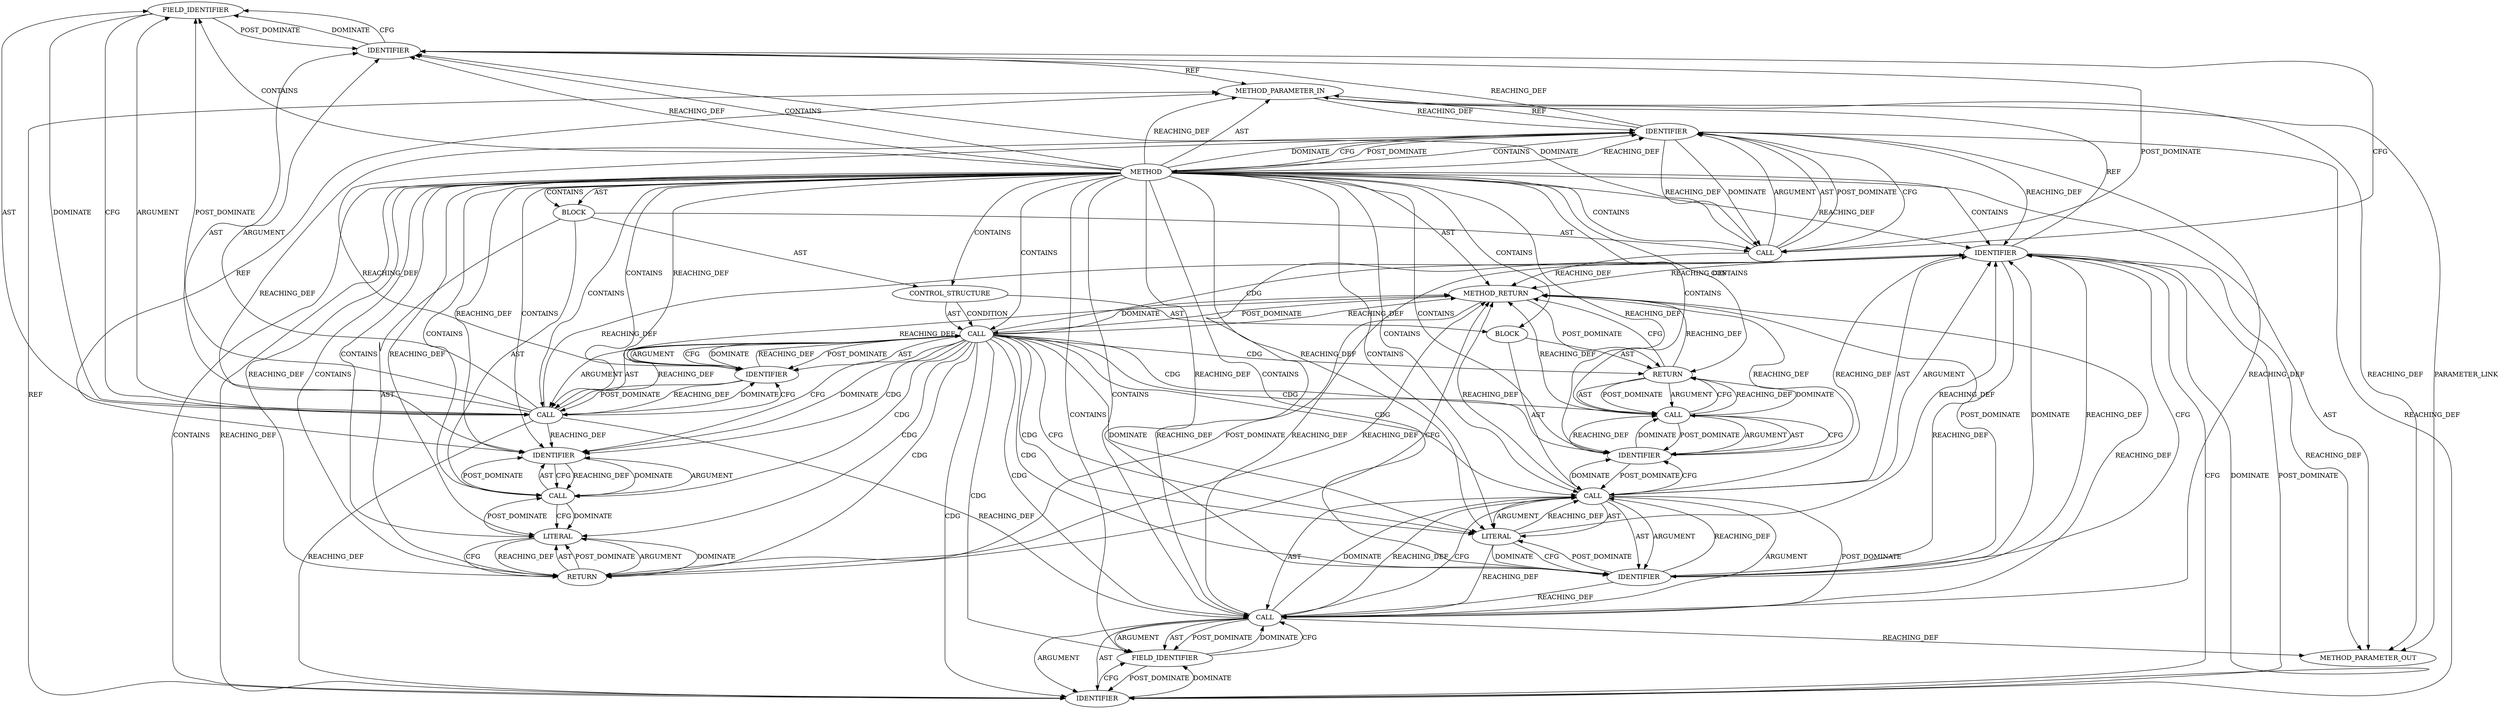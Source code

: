 digraph {
  8622 [label=FIELD_IDENTIFIER ORDER=2 ARGUMENT_INDEX=2 CODE="state" COLUMN_NUMBER=6 LINE_NUMBER=2677 CANONICAL_NAME="state"]
  8623 [label=IDENTIFIER ORDER=2 ARGUMENT_INDEX=2 CODE="CEPH_CON_S_OPEN" COLUMN_NUMBER=20 LINE_NUMBER=2677 TYPE_FULL_NAME="ANY" NAME="CEPH_CON_S_OPEN"]
  8639 [label=METHOD_RETURN ORDER=3 CODE="RET" COLUMN_NUMBER=1 LINE_NUMBER=2669 TYPE_FULL_NAME="int" EVALUATION_STRATEGY="BY_VALUE"]
  8632 [label=RETURN ORDER=2 ARGUMENT_INDEX=-1 CODE="return -EAGAIN;" COLUMN_NUMBER=3 LINE_NUMBER=2680]
  8633 [label=CALL ORDER=1 ARGUMENT_INDEX=-1 CODE="-EAGAIN" COLUMN_NUMBER=10 METHOD_FULL_NAME="<operator>.minus" LINE_NUMBER=2680 TYPE_FULL_NAME="<empty>" DISPATCH_TYPE="STATIC_DISPATCH" SIGNATURE="" NAME="<operator>.minus"]
  8638 [label=LITERAL ORDER=1 ARGUMENT_INDEX=-1 CODE="0" COLUMN_NUMBER=9 LINE_NUMBER=2684 TYPE_FULL_NAME="int"]
  8624 [label=BLOCK ORDER=2 ARGUMENT_INDEX=-1 CODE="{
		dout(\"%s con %p state changed to %d\\n\", __func__, con,
		     con->state);
		return -EAGAIN;
	}" COLUMN_NUMBER=37 LINE_NUMBER=2677 TYPE_FULL_NAME="void"]
  8628 [label=IDENTIFIER ORDER=3 ARGUMENT_INDEX=3 CODE="con" COLUMN_NUMBER=53 LINE_NUMBER=2678 TYPE_FULL_NAME="ceph_connection*" NAME="con"]
  8634 [label=IDENTIFIER ORDER=1 ARGUMENT_INDEX=1 CODE="EAGAIN" COLUMN_NUMBER=11 LINE_NUMBER=2680 TYPE_FULL_NAME="ANY" NAME="EAGAIN"]
  8630 [label=IDENTIFIER ORDER=1 ARGUMENT_INDEX=1 CODE="con" COLUMN_NUMBER=8 LINE_NUMBER=2679 TYPE_FULL_NAME="ceph_connection*" NAME="con"]
  8618 [label=CONTROL_STRUCTURE CONTROL_STRUCTURE_TYPE="IF" ORDER=2 PARSER_TYPE_NAME="CASTIfStatement" ARGUMENT_INDEX=-1 CODE="if (con->state != CEPH_CON_S_OPEN)" COLUMN_NUMBER=2 LINE_NUMBER=2677]
  8619 [label=CALL ORDER=1 ARGUMENT_INDEX=-1 CODE="con->state != CEPH_CON_S_OPEN" COLUMN_NUMBER=6 METHOD_FULL_NAME="<operator>.notEquals" LINE_NUMBER=2677 TYPE_FULL_NAME="<empty>" DISPATCH_TYPE="STATIC_DISPATCH" SIGNATURE="" NAME="<operator>.notEquals"]
  8637 [label=RETURN ORDER=4 ARGUMENT_INDEX=-1 CODE="return 0;" COLUMN_NUMBER=2 LINE_NUMBER=2684]
  8625 [label=CALL ORDER=1 ARGUMENT_INDEX=-1 CODE="dout(\"%s con %p state changed to %d\\n\", __func__, con,
		     con->state)" COLUMN_NUMBER=3 METHOD_FULL_NAME="dout" LINE_NUMBER=2678 TYPE_FULL_NAME="<empty>" DISPATCH_TYPE="STATIC_DISPATCH" SIGNATURE="" NAME="dout"]
  8636 [label=IDENTIFIER ORDER=1 ARGUMENT_INDEX=1 CODE="con" COLUMN_NUMBER=24 LINE_NUMBER=2683 TYPE_FULL_NAME="ceph_connection*" NAME="con"]
  8616 [label=CALL ORDER=1 ARGUMENT_INDEX=-1 CODE="ceph_con_process_message(con)" COLUMN_NUMBER=2 METHOD_FULL_NAME="ceph_con_process_message" LINE_NUMBER=2671 TYPE_FULL_NAME="<empty>" DISPATCH_TYPE="STATIC_DISPATCH" SIGNATURE="" NAME="ceph_con_process_message"]
  8621 [label=IDENTIFIER ORDER=1 ARGUMENT_INDEX=1 CODE="con" COLUMN_NUMBER=6 LINE_NUMBER=2677 TYPE_FULL_NAME="ceph_connection*" NAME="con"]
  8613 [label=METHOD COLUMN_NUMBER=1 LINE_NUMBER=2669 COLUMN_NUMBER_END=1 IS_EXTERNAL=false SIGNATURE="int process_message (ceph_connection*)" NAME="process_message" AST_PARENT_TYPE="TYPE_DECL" AST_PARENT_FULL_NAME="file_code_old-a282a2f-decode_preamble-532.c:<global>" ORDER=104 CODE="static int process_message(struct ceph_connection *con)
{
	ceph_con_process_message(con);

	/*
	 * We could have been closed by ceph_con_close() because
	 * ceph_con_process_message() temporarily drops con->mutex.
	 */
	if (con->state != CEPH_CON_S_OPEN) {
		dout(\"%s con %p state changed to %d\\n\", __func__, con,
		     con->state);
		return -EAGAIN;
	}

	prepare_read_preamble(con);
	return 0;
}" FULL_NAME="process_message" LINE_NUMBER_END=2685 FILENAME="file_code_old-a282a2f-decode_preamble-532.c"]
  8614 [label=METHOD_PARAMETER_IN ORDER=1 CODE="struct ceph_connection *con" IS_VARIADIC=false COLUMN_NUMBER=28 LINE_NUMBER=2669 TYPE_FULL_NAME="ceph_connection*" EVALUATION_STRATEGY="BY_VALUE" INDEX=1 NAME="con"]
  8615 [label=BLOCK ORDER=2 ARGUMENT_INDEX=-1 CODE="{
	ceph_con_process_message(con);

	/*
	 * We could have been closed by ceph_con_close() because
	 * ceph_con_process_message() temporarily drops con->mutex.
	 */
	if (con->state != CEPH_CON_S_OPEN) {
		dout(\"%s con %p state changed to %d\\n\", __func__, con,
		     con->state);
		return -EAGAIN;
	}

	prepare_read_preamble(con);
	return 0;
}" COLUMN_NUMBER=1 LINE_NUMBER=2670 TYPE_FULL_NAME="void"]
  8635 [label=CALL ORDER=3 ARGUMENT_INDEX=-1 CODE="prepare_read_preamble(con)" COLUMN_NUMBER=2 METHOD_FULL_NAME="prepare_read_preamble" LINE_NUMBER=2683 TYPE_FULL_NAME="<empty>" DISPATCH_TYPE="STATIC_DISPATCH" SIGNATURE="" NAME="prepare_read_preamble"]
  8629 [label=CALL ORDER=4 ARGUMENT_INDEX=4 CODE="con->state" COLUMN_NUMBER=8 METHOD_FULL_NAME="<operator>.indirectFieldAccess" LINE_NUMBER=2679 TYPE_FULL_NAME="<empty>" DISPATCH_TYPE="STATIC_DISPATCH" SIGNATURE="" NAME="<operator>.indirectFieldAccess"]
  8631 [label=FIELD_IDENTIFIER ORDER=2 ARGUMENT_INDEX=2 CODE="state" COLUMN_NUMBER=8 LINE_NUMBER=2679 CANONICAL_NAME="state"]
  8617 [label=IDENTIFIER ORDER=1 ARGUMENT_INDEX=1 CODE="con" COLUMN_NUMBER=27 LINE_NUMBER=2671 TYPE_FULL_NAME="ceph_connection*" NAME="con"]
  8627 [label=IDENTIFIER ORDER=2 ARGUMENT_INDEX=2 CODE="__func__" COLUMN_NUMBER=43 LINE_NUMBER=2678 TYPE_FULL_NAME="ANY" NAME="__func__"]
  13206 [label=METHOD_PARAMETER_OUT ORDER=1 CODE="struct ceph_connection *con" IS_VARIADIC=false COLUMN_NUMBER=28 LINE_NUMBER=2669 TYPE_FULL_NAME="ceph_connection*" EVALUATION_STRATEGY="BY_VALUE" INDEX=1 NAME="con"]
  8620 [label=CALL ORDER=1 ARGUMENT_INDEX=1 CODE="con->state" COLUMN_NUMBER=6 METHOD_FULL_NAME="<operator>.indirectFieldAccess" LINE_NUMBER=2677 TYPE_FULL_NAME="<empty>" DISPATCH_TYPE="STATIC_DISPATCH" SIGNATURE="" NAME="<operator>.indirectFieldAccess"]
  8626 [label=LITERAL ORDER=1 ARGUMENT_INDEX=1 CODE="\"%s con %p state changed to %d\\n\"" COLUMN_NUMBER=8 LINE_NUMBER=2678 TYPE_FULL_NAME="char"]
  8613 -> 8636 [label=REACHING_DEF VARIABLE=""]
  8625 -> 8639 [label=REACHING_DEF VARIABLE="dout(\"%s con %p state changed to %d\\n\", __func__, con,
		     con->state)"]
  8616 -> 8617 [label=ARGUMENT ]
  8629 -> 8628 [label=REACHING_DEF VARIABLE="con->state"]
  8613 -> 8628 [label=REACHING_DEF VARIABLE=""]
  8633 -> 8632 [label=CFG ]
  8613 -> 8632 [label=CONTAINS ]
  8614 -> 8617 [label=REACHING_DEF VARIABLE="con"]
  8615 -> 8635 [label=AST ]
  8625 -> 8626 [label=AST ]
  8620 -> 8619 [label=REACHING_DEF VARIABLE="con->state"]
  8621 -> 8622 [label=DOMINATE ]
  8620 -> 8622 [label=ARGUMENT ]
  8619 -> 8623 [label=POST_DOMINATE ]
  8629 -> 8625 [label=REACHING_DEF VARIABLE="con->state"]
  8613 -> 8617 [label=CONTAINS ]
  8613 -> 8617 [label=REACHING_DEF VARIABLE=""]
  8625 -> 8628 [label=AST ]
  8619 -> 8636 [label=CFG ]
  8620 -> 8629 [label=REACHING_DEF VARIABLE="con->state"]
  8630 -> 8631 [label=DOMINATE ]
  8619 -> 8634 [label=CDG ]
  8617 -> 8621 [label=REACHING_DEF VARIABLE="con"]
  8613 -> 8618 [label=CONTAINS ]
  8619 -> 8625 [label=CDG ]
  8623 -> 8620 [label=REACHING_DEF VARIABLE="CEPH_CON_S_OPEN"]
  8617 -> 8629 [label=REACHING_DEF VARIABLE="con"]
  8625 -> 8629 [label=POST_DOMINATE ]
  8631 -> 8629 [label=DOMINATE ]
  8613 -> 8638 [label=CONTAINS ]
  8619 -> 8626 [label=DOMINATE ]
  8617 -> 8620 [label=REACHING_DEF VARIABLE="con"]
  8625 -> 8627 [label=AST ]
  8629 -> 8630 [label=ARGUMENT ]
  8619 -> 8637 [label=CDG ]
  8613 -> 8614 [label=REACHING_DEF VARIABLE=""]
  8637 -> 8638 [label=AST ]
  8626 -> 8628 [label=REACHING_DEF VARIABLE="\"%s con %p state changed to %d\\n\""]
  8613 -> 8631 [label=CONTAINS ]
  8613 -> 8639 [label=AST ]
  8613 -> 8621 [label=CONTAINS ]
  8635 -> 8638 [label=DOMINATE ]
  8629 -> 8631 [label=ARGUMENT ]
  8620 -> 8621 [label=AST ]
  8634 -> 8633 [label=CFG ]
  8617 -> 8628 [label=REACHING_DEF VARIABLE="con"]
  8619 -> 8638 [label=CDG ]
  8633 -> 8632 [label=REACHING_DEF VARIABLE="-EAGAIN"]
  8635 -> 8636 [label=ARGUMENT ]
  8613 -> 8619 [label=CONTAINS ]
  8619 -> 8626 [label=CDG ]
  8619 -> 8630 [label=CDG ]
  8619 -> 8623 [label=ARGUMENT ]
  8613 -> 8634 [label=REACHING_DEF VARIABLE=""]
  8613 -> 8636 [label=CONTAINS ]
  8613 -> 8626 [label=REACHING_DEF VARIABLE=""]
  8639 -> 8619 [label=POST_DOMINATE ]
  8615 -> 8637 [label=AST ]
  8628 -> 8627 [label=POST_DOMINATE ]
  8613 -> 8615 [label=CONTAINS ]
  8627 -> 8639 [label=REACHING_DEF VARIABLE="__func__"]
  8634 -> 8625 [label=POST_DOMINATE ]
  8617 -> 8616 [label=DOMINATE ]
  8614 -> 13206 [label=REACHING_DEF VARIABLE="con"]
  8628 -> 8629 [label=REACHING_DEF VARIABLE="con"]
  8613 -> 8628 [label=CONTAINS ]
  8616 -> 8621 [label=CFG ]
  8618 -> 8624 [label=AST ]
  8615 -> 8618 [label=AST ]
  8625 -> 8634 [label=CFG ]
  8620 -> 8630 [label=REACHING_DEF VARIABLE="con->state"]
  8619 -> 8623 [label=AST ]
  8621 -> 8616 [label=POST_DOMINATE ]
  8620 -> 8621 [label=ARGUMENT ]
  8616 -> 8617 [label=AST ]
  8624 -> 8625 [label=AST ]
  8639 -> 8637 [label=POST_DOMINATE ]
  8620 -> 8636 [label=REACHING_DEF VARIABLE="con->state"]
  8619 -> 8636 [label=DOMINATE ]
  8633 -> 8634 [label=POST_DOMINATE ]
  8622 -> 8620 [label=DOMINATE ]
  8613 -> 8627 [label=REACHING_DEF VARIABLE=""]
  8632 -> 8633 [label=AST ]
  8633 -> 8632 [label=DOMINATE ]
  8636 -> 8635 [label=CFG ]
  8638 -> 8637 [label=DOMINATE ]
  8613 -> 8630 [label=CONTAINS ]
  8619 -> 8633 [label=CDG ]
  8625 -> 8626 [label=ARGUMENT ]
  8613 -> 8637 [label=REACHING_DEF VARIABLE=""]
  8627 -> 8628 [label=DOMINATE ]
  8627 -> 8625 [label=REACHING_DEF VARIABLE="__func__"]
  8620 -> 8622 [label=POST_DOMINATE ]
  8623 -> 8619 [label=CFG ]
  8613 -> 8626 [label=CONTAINS ]
  8613 -> 8635 [label=CONTAINS ]
  8620 -> 8622 [label=AST ]
  8636 -> 8614 [label=REF ]
  8618 -> 8619 [label=CONDITION ]
  8631 -> 8629 [label=CFG ]
  8616 -> 8617 [label=POST_DOMINATE ]
  8635 -> 8636 [label=POST_DOMINATE ]
  8633 -> 8634 [label=ARGUMENT ]
  8638 -> 8637 [label=CFG ]
  8624 -> 8632 [label=AST ]
  8628 -> 8630 [label=CFG ]
  8613 -> 8629 [label=CONTAINS ]
  8613 -> 8616 [label=CONTAINS ]
  8613 -> 8621 [label=REACHING_DEF VARIABLE=""]
  8637 -> 8639 [label=REACHING_DEF VARIABLE="<RET>"]
  8619 -> 8629 [label=CDG ]
  8636 -> 8635 [label=REACHING_DEF VARIABLE="con"]
  8617 -> 8630 [label=REACHING_DEF VARIABLE="con"]
  8613 -> 8623 [label=CONTAINS ]
  8613 -> 8634 [label=CONTAINS ]
  8629 -> 8631 [label=AST ]
  8619 -> 8632 [label=CDG ]
  8621 -> 8622 [label=CFG ]
  8613 -> 13206 [label=AST ]
  8638 -> 8637 [label=REACHING_DEF VARIABLE="0"]
  8627 -> 8629 [label=REACHING_DEF VARIABLE="__func__"]
  8617 -> 8613 [label=POST_DOMINATE ]
  8627 -> 8626 [label=POST_DOMINATE ]
  8625 -> 8629 [label=ARGUMENT ]
  8629 -> 13206 [label=REACHING_DEF VARIABLE="con->state"]
  8619 -> 8635 [label=CDG ]
  8617 -> 8614 [label=REF ]
  8625 -> 8627 [label=ARGUMENT ]
  8617 -> 8636 [label=REACHING_DEF VARIABLE="con"]
  8620 -> 8628 [label=REACHING_DEF VARIABLE="con->state"]
  8619 -> 8627 [label=CDG ]
  8626 -> 8627 [label=CFG ]
  8617 -> 8616 [label=CFG ]
  8622 -> 8621 [label=POST_DOMINATE ]
  8637 -> 8638 [label=POST_DOMINATE ]
  8629 -> 8630 [label=AST ]
  8626 -> 8625 [label=REACHING_DEF VARIABLE="\"%s con %p state changed to %d\\n\""]
  8616 -> 8639 [label=REACHING_DEF VARIABLE="ceph_con_process_message(con)"]
  8634 -> 8633 [label=REACHING_DEF VARIABLE="EAGAIN"]
  8622 -> 8620 [label=CFG ]
  8626 -> 8629 [label=REACHING_DEF VARIABLE="\"%s con %p state changed to %d\\n\""]
  8635 -> 8636 [label=AST ]
  8623 -> 8619 [label=DOMINATE ]
  8619 -> 8620 [label=AST ]
  8634 -> 8639 [label=REACHING_DEF VARIABLE="EAGAIN"]
  8623 -> 8620 [label=POST_DOMINATE ]
  8638 -> 8635 [label=POST_DOMINATE ]
  8621 -> 8614 [label=REF ]
  8628 -> 8639 [label=REACHING_DEF VARIABLE="con"]
  8620 -> 8623 [label=DOMINATE ]
  8613 -> 8614 [label=AST ]
  8637 -> 8639 [label=CFG ]
  8633 -> 8639 [label=REACHING_DEF VARIABLE="-EAGAIN"]
  8629 -> 8625 [label=CFG ]
  8629 -> 8631 [label=POST_DOMINATE ]
  8628 -> 13206 [label=REACHING_DEF VARIABLE="con"]
  8613 -> 8637 [label=CONTAINS ]
  8613 -> 8620 [label=CONTAINS ]
  8629 -> 8639 [label=REACHING_DEF VARIABLE="con->state"]
  8617 -> 8616 [label=REACHING_DEF VARIABLE="con"]
  8613 -> 8622 [label=CONTAINS ]
  8632 -> 8639 [label=CFG ]
  8628 -> 8625 [label=REACHING_DEF VARIABLE="con"]
  8627 -> 8628 [label=REACHING_DEF VARIABLE="__func__"]
  8613 -> 8627 [label=CONTAINS ]
  8636 -> 8635 [label=DOMINATE ]
  8625 -> 8634 [label=DOMINATE ]
  8631 -> 8630 [label=POST_DOMINATE ]
  8619 -> 8639 [label=REACHING_DEF VARIABLE="con->state != CEPH_CON_S_OPEN"]
  8613 -> 8624 [label=CONTAINS ]
  8613 -> 8630 [label=REACHING_DEF VARIABLE=""]
  8628 -> 8630 [label=DOMINATE ]
  8633 -> 8634 [label=AST ]
  8634 -> 8633 [label=DOMINATE ]
  8639 -> 8632 [label=POST_DOMINATE ]
  8618 -> 8619 [label=AST ]
  8613 -> 8623 [label=REACHING_DEF VARIABLE=""]
  8619 -> 8620 [label=ARGUMENT ]
  8615 -> 8616 [label=AST ]
  8632 -> 8633 [label=POST_DOMINATE ]
  8627 -> 8628 [label=CFG ]
  8625 -> 8628 [label=ARGUMENT ]
  8630 -> 8614 [label=REF ]
  8637 -> 8638 [label=ARGUMENT ]
  8613 -> 8638 [label=REACHING_DEF VARIABLE=""]
  8619 -> 8631 [label=CDG ]
  8619 -> 8626 [label=CFG ]
  8613 -> 8617 [label=DOMINATE ]
  8632 -> 8633 [label=ARGUMENT ]
  8613 -> 8625 [label=CONTAINS ]
  8628 -> 8614 [label=REF ]
  8613 -> 8633 [label=CONTAINS ]
  8630 -> 8628 [label=POST_DOMINATE ]
  8619 -> 8639 [label=DOMINATE ]
  8626 -> 8627 [label=DOMINATE ]
  8614 -> 13206 [label=PARAMETER_LINK ]
  8623 -> 8639 [label=REACHING_DEF VARIABLE="CEPH_CON_S_OPEN"]
  8623 -> 8619 [label=REACHING_DEF VARIABLE="CEPH_CON_S_OPEN"]
  8619 -> 8636 [label=CDG ]
  8625 -> 8629 [label=AST ]
  8619 -> 8628 [label=CDG ]
  8629 -> 8625 [label=DOMINATE ]
  8616 -> 8621 [label=DOMINATE ]
  8613 -> 8617 [label=CFG ]
  8630 -> 8631 [label=CFG ]
  8620 -> 8623 [label=CFG ]
  8613 -> 8615 [label=AST ]
  8635 -> 8638 [label=CFG ]
  8632 -> 8639 [label=REACHING_DEF VARIABLE="<RET>"]
}
